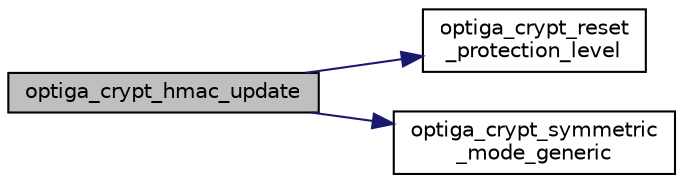 digraph "optiga_crypt_hmac_update"
{
 // LATEX_PDF_SIZE
  edge [fontname="Helvetica",fontsize="10",labelfontname="Helvetica",labelfontsize="10"];
  node [fontname="Helvetica",fontsize="10",shape=record];
  rankdir="LR";
  Node1 [label="optiga_crypt_hmac_update",height=0.2,width=0.4,color="black", fillcolor="grey75", style="filled", fontcolor="black",tooltip="Generates HMAC on the input message using input secret from OPTIGA, update the previously generated H..."];
  Node1 -> Node2 [color="midnightblue",fontsize="10",style="solid",fontname="Helvetica"];
  Node2 [label="optiga_crypt_reset\l_protection_level",height=0.2,width=0.4,color="black", fillcolor="white", style="filled",URL="$d6/dbe/optiga__crypt_8c.html#a96508da88bfa3e75f67a66cc29765723",tooltip=" "];
  Node1 -> Node3 [color="midnightblue",fontsize="10",style="solid",fontname="Helvetica"];
  Node3 [label="optiga_crypt_symmetric\l_mode_generic",height=0.2,width=0.4,color="black", fillcolor="white", style="filled",URL="$d6/dbe/optiga__crypt_8c.html#a1d90fafb934b38cc36d819ed93568907",tooltip=" "];
}
